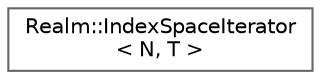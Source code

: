 digraph "Graphical Class Hierarchy"
{
 // LATEX_PDF_SIZE
  bgcolor="transparent";
  edge [fontname=Helvetica,fontsize=10,labelfontname=Helvetica,labelfontsize=10];
  node [fontname=Helvetica,fontsize=10,shape=box,height=0.2,width=0.4];
  rankdir="LR";
  Node0 [id="Node000000",label="Realm::IndexSpaceIterator\l\< N, T \>",height=0.2,width=0.4,color="grey40", fillcolor="white", style="filled",URL="$structRealm_1_1IndexSpaceIterator.html",tooltip=" "];
}
